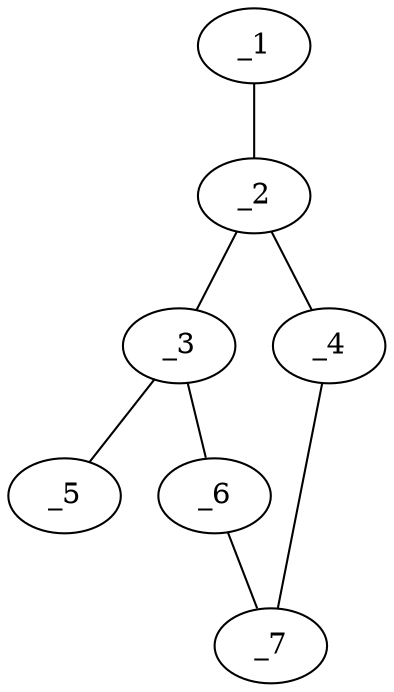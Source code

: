 graph molid38250 {
	_1	 [charge=0,
		chem=2,
		symbol="O  ",
		x="3.7601",
		y="1.2694"];
	_2	 [charge=0,
		chem=1,
		symbol="C  ",
		x="3.7601",
		y="0.2694"];
	_1 -- _2	 [valence=2];
	_3	 [charge=0,
		chem=4,
		symbol="N  ",
		x="2.9511",
		y="-0.3184"];
	_2 -- _3	 [valence=1];
	_4	 [charge=0,
		chem=2,
		symbol="O  ",
		x="4.5691",
		y="-0.3184"];
	_2 -- _4	 [valence=1];
	_5	 [charge=0,
		chem=4,
		symbol="N  ",
		x=2,
		y="-0.0093"];
	_3 -- _5	 [valence=1];
	_6	 [charge=0,
		chem=1,
		symbol="C  ",
		x="3.2601",
		y="-1.2694"];
	_3 -- _6	 [valence=1];
	_7	 [charge=0,
		chem=1,
		symbol="C  ",
		x="4.2601",
		y="-1.2694"];
	_4 -- _7	 [valence=1];
	_6 -- _7	 [valence=1];
}
